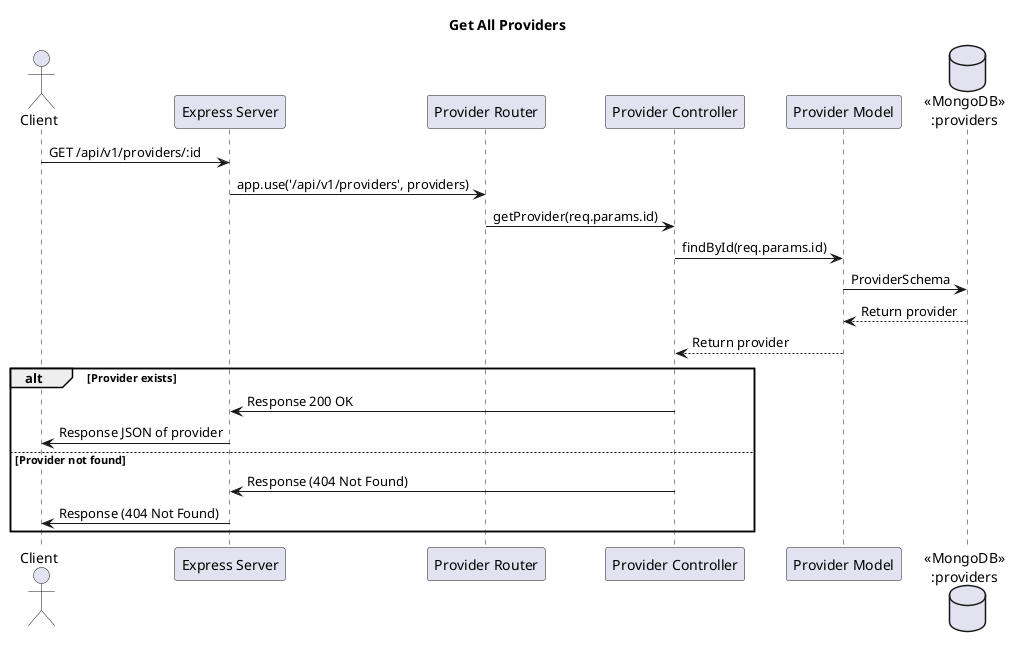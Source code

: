 @startuml
title Get All Providers

actor Client
participant "Express Server" as Server
participant "Provider Router" as Router
participant "Provider Controller" as Controller
participant "Provider Model" as Model
database "«MongoDB»\n:providers" as Database

Client -> Server: GET /api/v1/providers/:id
Server -> Router: app.use('/api/v1/providers', providers)
Router -> Controller: getProvider(req.params.id)
Controller -> Model: findById(req.params.id)
Model -> Database: ProviderSchema
Database --> Model: Return provider
Model --> Controller: Return provider
alt Provider exists
    Controller -> Server: Response 200 OK
    Server -> Client: Response JSON of provider
else Provider not found
    Controller -> Server: Response (404 Not Found)
    Server -> Client: Response (404 Not Found)
end
@enduml

